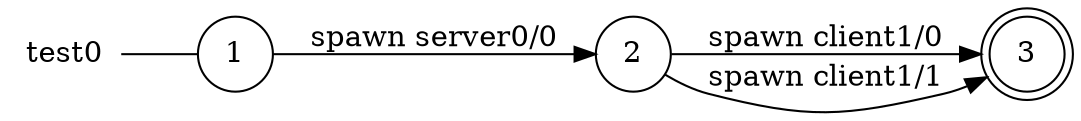 digraph test0 {
	rankdir="LR";
	n_0 [label="test0", shape="plaintext"];
	n_1 [id="1", shape=circle, label="1"];
	n_0 -> n_1 [arrowhead=none];
	n_2 [id="2", shape=circle, label="2"];
	n_3 [id="3", shape=doublecircle, label="3"];

	n_2 -> n_3 [id="[$e|2]", label="spawn client1/0"];
	n_1 -> n_2 [id="[$e|1]", label="spawn server0/0"];
	n_2 -> n_3 [id="[$e|0]", label="spawn client1/1"];
}
